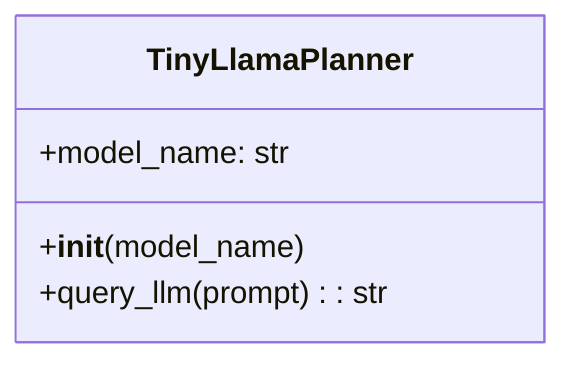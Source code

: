 %% tiny_llama.py - Mermaid Class Diagram
classDiagram
    class TinyLlamaPlanner {
        +model_name: str
        +__init__(model_name)
        +query_llm(prompt): str
    }